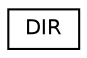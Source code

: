 digraph "Graphical Class Hierarchy"
{
 // LATEX_PDF_SIZE
  edge [fontname="Helvetica",fontsize="10",labelfontname="Helvetica",labelfontsize="10"];
  node [fontname="Helvetica",fontsize="10",shape=record];
  rankdir="LR";
  Node0 [label="DIR",height=0.2,width=0.4,color="black", fillcolor="white", style="filled",URL="$structDIR.html",tooltip=" "];
}
